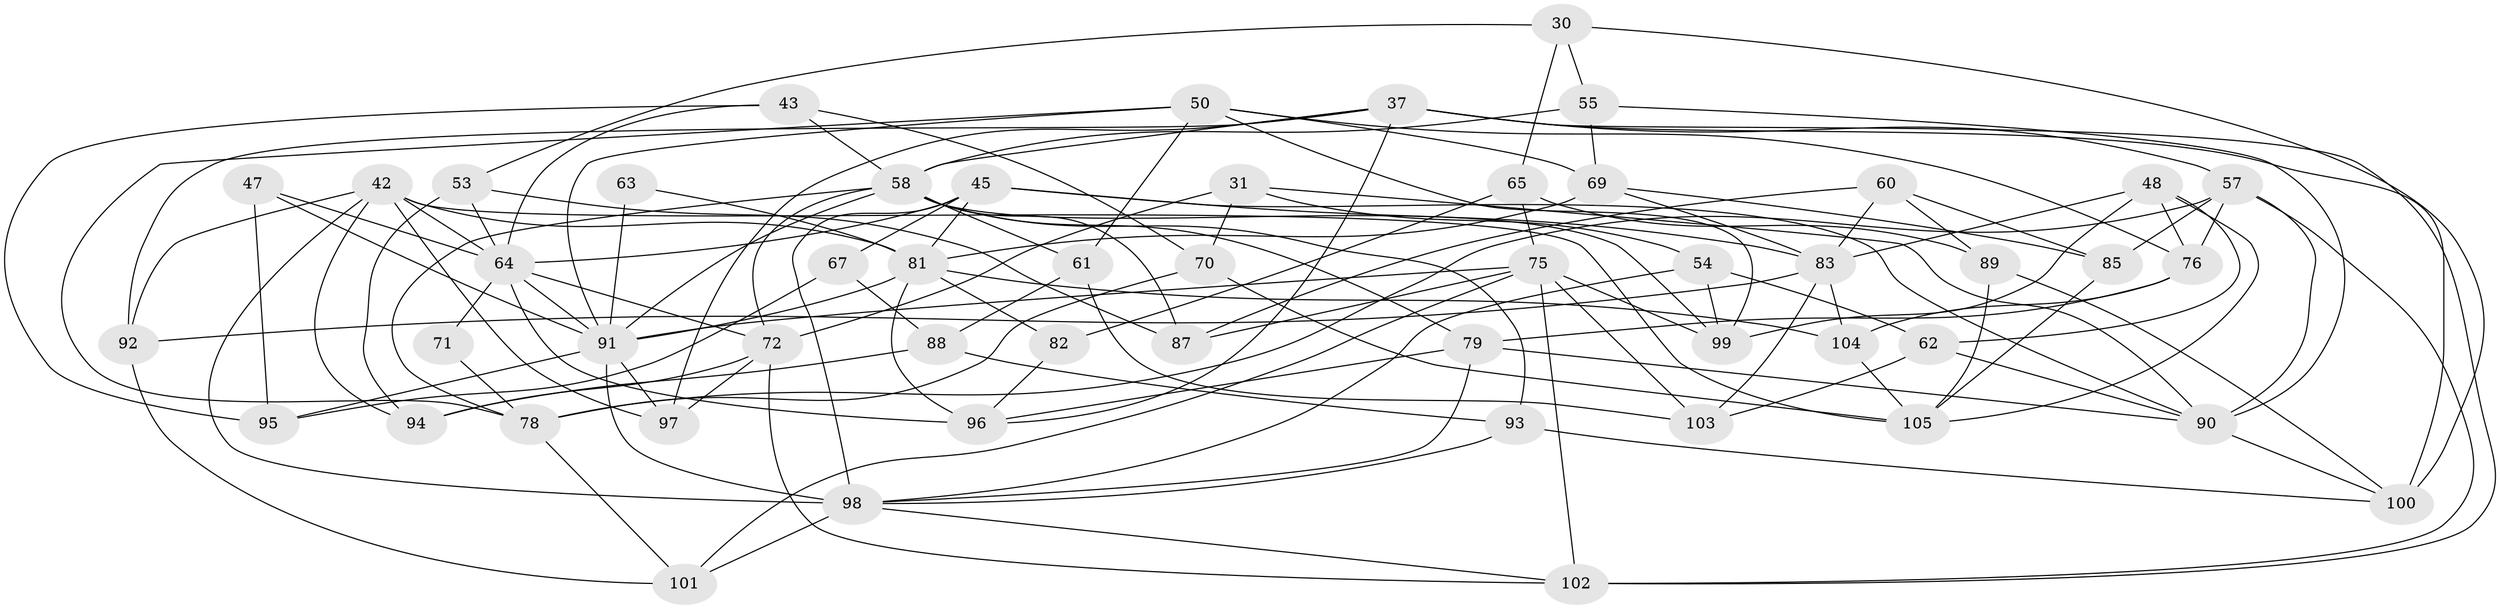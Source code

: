 // original degree distribution, {4: 1.0}
// Generated by graph-tools (version 1.1) at 2025/56/03/09/25 04:56:22]
// undirected, 52 vertices, 131 edges
graph export_dot {
graph [start="1"]
  node [color=gray90,style=filled];
  30;
  31;
  37 [super="+18"];
  42 [super="+11+27+39"];
  43;
  45 [super="+29"];
  47;
  48 [super="+40"];
  50 [super="+36"];
  53;
  54;
  55;
  57 [super="+24+44"];
  58 [super="+19+38+56"];
  60;
  61;
  62;
  63;
  64 [super="+3+10+15"];
  65;
  67;
  69 [super="+12"];
  70;
  71;
  72 [super="+6+26"];
  75 [super="+16+20"];
  76 [super="+22"];
  78 [super="+4+77"];
  79 [super="+73"];
  81 [super="+17+21+51"];
  82;
  83 [super="+74"];
  85;
  87;
  88;
  89;
  90 [super="+1+2"];
  91 [super="+41+34+86"];
  92;
  93;
  94;
  95 [super="+59"];
  96 [super="+35+68"];
  97;
  98 [super="+84"];
  99 [super="+46"];
  100 [super="+49"];
  101;
  102 [super="+52"];
  103;
  104;
  105 [super="+80"];
  30 -- 55;
  30 -- 100;
  30 -- 65;
  30 -- 53;
  31 -- 72;
  31 -- 54;
  31 -- 70;
  31 -- 90;
  37 -- 92;
  37 -- 96;
  37 -- 97;
  37 -- 100 [weight=2];
  37 -- 102;
  37 -- 57;
  37 -- 58;
  42 -- 97;
  42 -- 98 [weight=2];
  42 -- 92;
  42 -- 105 [weight=2];
  42 -- 94;
  42 -- 81 [weight=2];
  42 -- 64;
  43 -- 70;
  43 -- 64;
  43 -- 95;
  43 -- 58;
  45 -- 67;
  45 -- 98 [weight=2];
  45 -- 64;
  45 -- 81;
  45 -- 83 [weight=2];
  45 -- 90;
  47 -- 95 [weight=2];
  47 -- 91;
  47 -- 64;
  48 -- 83;
  48 -- 105 [weight=2];
  48 -- 99;
  48 -- 62;
  48 -- 76;
  50 -- 76;
  50 -- 99;
  50 -- 69 [weight=2];
  50 -- 61;
  50 -- 91 [weight=2];
  50 -- 78;
  53 -- 94;
  53 -- 87;
  53 -- 64;
  54 -- 62;
  54 -- 99;
  54 -- 98;
  55 -- 69;
  55 -- 90;
  55 -- 58;
  57 -- 85;
  57 -- 90 [weight=2];
  57 -- 102;
  57 -- 78 [weight=2];
  57 -- 76;
  58 -- 78;
  58 -- 91 [weight=2];
  58 -- 61;
  58 -- 72 [weight=2];
  58 -- 87;
  58 -- 99 [weight=2];
  58 -- 93;
  58 -- 79;
  60 -- 85;
  60 -- 89;
  60 -- 87;
  60 -- 83;
  61 -- 88;
  61 -- 103;
  62 -- 103;
  62 -- 90;
  63 -- 81;
  63 -- 91 [weight=3];
  64 -- 96 [weight=2];
  64 -- 71 [weight=2];
  64 -- 72 [weight=2];
  64 -- 91;
  65 -- 82;
  65 -- 89;
  65 -- 75;
  67 -- 88;
  67 -- 95 [weight=2];
  69 -- 85;
  69 -- 81;
  69 -- 83;
  70 -- 105;
  70 -- 78;
  71 -- 78 [weight=2];
  72 -- 94;
  72 -- 97;
  72 -- 102;
  75 -- 87;
  75 -- 101;
  75 -- 99;
  75 -- 91;
  75 -- 102 [weight=2];
  75 -- 103;
  76 -- 104;
  76 -- 79 [weight=2];
  78 -- 101;
  79 -- 90;
  79 -- 98;
  79 -- 96;
  81 -- 104;
  81 -- 96 [weight=2];
  81 -- 82;
  81 -- 91;
  82 -- 96 [weight=2];
  83 -- 92;
  83 -- 103;
  83 -- 104;
  85 -- 105;
  88 -- 93;
  88 -- 94;
  89 -- 100;
  89 -- 105;
  90 -- 100;
  91 -- 98;
  91 -- 95;
  91 -- 97;
  92 -- 101;
  93 -- 98;
  93 -- 100;
  98 -- 101;
  98 -- 102;
  104 -- 105;
}
